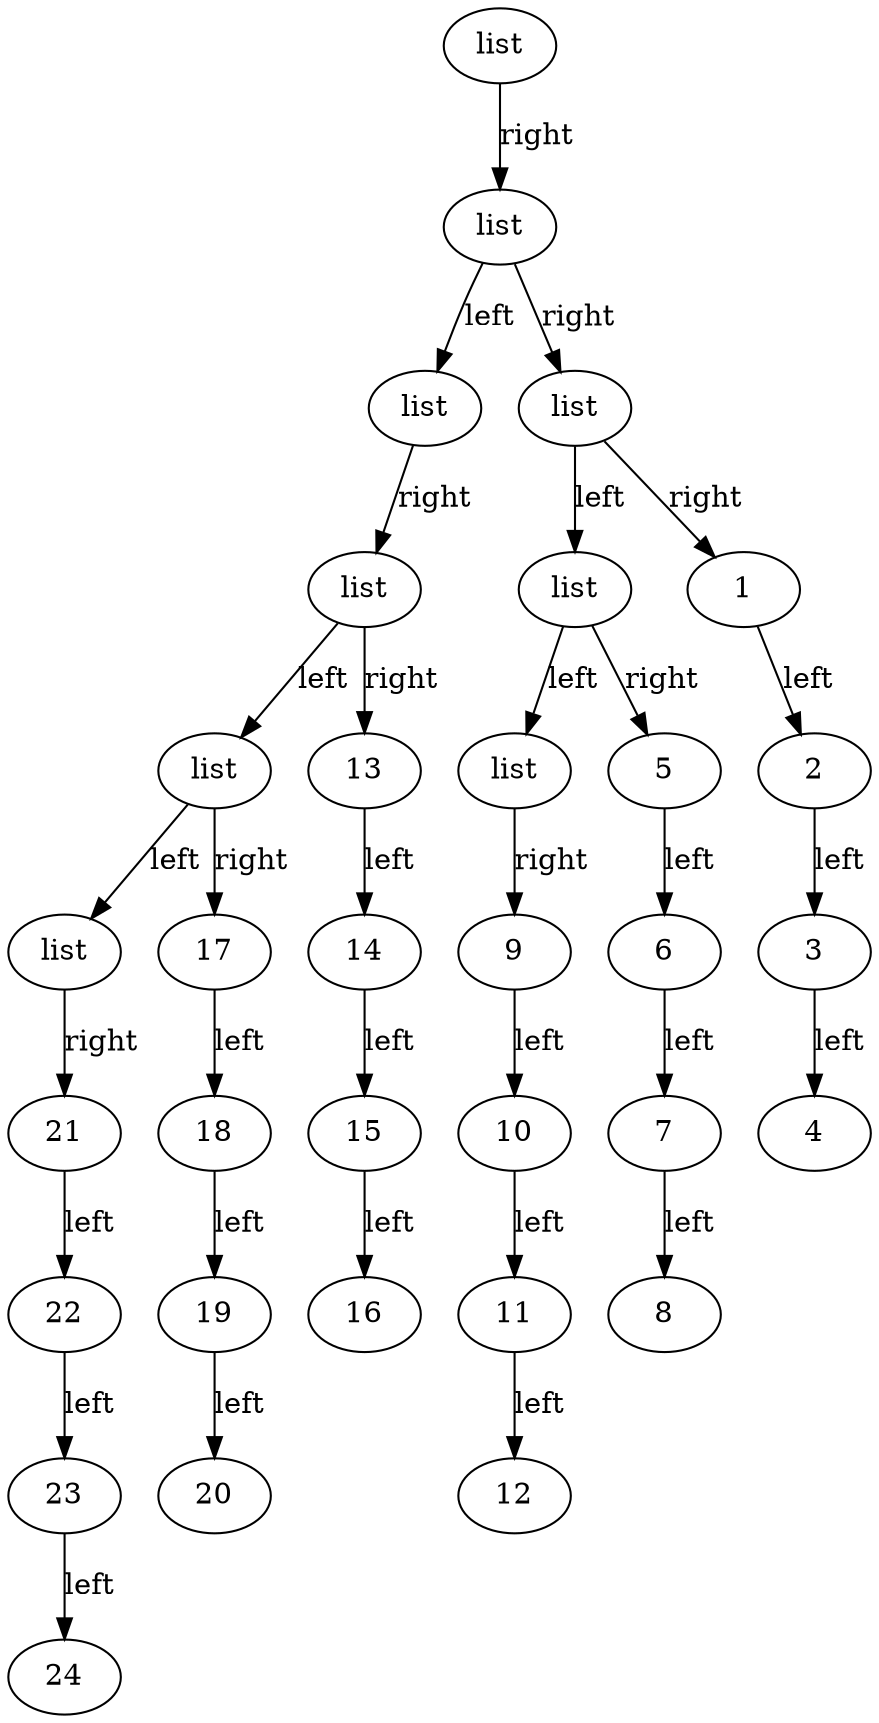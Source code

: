 digraph G {
"000001B625EF6A00" [label="list"];
"000001B625EF6A00" -> "000001B625EF7000" [label="right"];
"000001B625EF7000" [label="list"];
"000001B625EF7000" -> "000001B625EF6AA0" [label="left"];
"000001B625EF6AA0" [label="list"];
"000001B625EF6AA0" -> "000001B625EF6BC0" [label="right"];
"000001B625EF6BC0" [label="list"];
"000001B625EF6BC0" -> "000001B625EF6FC0" [label="left"];
"000001B625EF6FC0" [label="list"];
"000001B625EF6FC0" -> "000001B625EF6A60" [label="left"];
"000001B625EF6A60" [label="list"];
"000001B625EF6A60" -> "000001B625EF68C0" [label="right"];
"000001B625EF68C0" [label="21"];
"000001B625EF68C0" -> "000001B625EF68E0" [label="left"];
"000001B625EF68E0" [label="22"];
"000001B625EF68E0" -> "000001B625EF6DC0" [label="left"];
"000001B625EF6DC0" [label="23"];
"000001B625EF6DC0" -> "000001B625EF69E0" [label="left"];
"000001B625EF69E0" [label="24"];
"000001B625EF6FC0" -> "000001B625EF6F00" [label="right"];
"000001B625EF6F00" [label="17"];
"000001B625EF6F00" -> "000001B625EF6940" [label="left"];
"000001B625EF6940" [label="18"];
"000001B625EF6940" -> "000001B625EF6D40" [label="left"];
"000001B625EF6D40" [label="19"];
"000001B625EF6D40" -> "000001B625EF6FA0" [label="left"];
"000001B625EF6FA0" [label="20"];
"000001B625EF6BC0" -> "000001B625EF6E40" [label="right"];
"000001B625EF6E40" [label="13"];
"000001B625EF6E40" -> "000001B625EF6FE0" [label="left"];
"000001B625EF6FE0" [label="14"];
"000001B625EF6FE0" -> "000001B625EF6DA0" [label="left"];
"000001B625EF6DA0" [label="15"];
"000001B625EF6DA0" -> "000001B625EF69C0" [label="left"];
"000001B625EF69C0" [label="16"];
"000001B625EF7000" -> "000001B625EF6DE0" [label="right"];
"000001B625EF6DE0" [label="list"];
"000001B625EF6DE0" -> "000001B625EF6A80" [label="left"];
"000001B625EF6A80" [label="list"];
"000001B625EF6A80" -> "000001B625EF6B00" [label="left"];
"000001B625EF6B00" [label="list"];
"000001B625EF6B00" -> "000001B625EF6D20" [label="right"];
"000001B625EF6D20" [label="9"];
"000001B625EF6D20" -> "000001B625EF6E00" [label="left"];
"000001B625EF6E00" [label="10"];
"000001B625EF6E00" -> "000001B625EF6900" [label="left"];
"000001B625EF6900" [label="11"];
"000001B625EF6900" -> "000001B625EF6F80" [label="left"];
"000001B625EF6F80" [label="12"];
"000001B625EF6A80" -> "000001B625EF69A0" [label="right"];
"000001B625EF69A0" [label="5"];
"000001B625EF69A0" -> "000001B625EF6CE0" [label="left"];
"000001B625EF6CE0" [label="6"];
"000001B625EF6CE0" -> "000001B625EF6EE0" [label="left"];
"000001B625EF6EE0" [label="7"];
"000001B625EF6EE0" -> "000001B625EF6EC0" [label="left"];
"000001B625EF6EC0" [label="8"];
"000001B625EF6DE0" -> "000001B625EF6F40" [label="right"];
"000001B625EF6F40" [label="1"];
"000001B625EF6F40" -> "000001B625EF6D00" [label="left"];
"000001B625EF6D00" [label="2"];
"000001B625EF6D00" -> "000001B625EF6980" [label="left"];
"000001B625EF6980" [label="3"];
"000001B625EF6980" -> "000001B625EF68A0" [label="left"];
"000001B625EF68A0" [label="4"];
}
